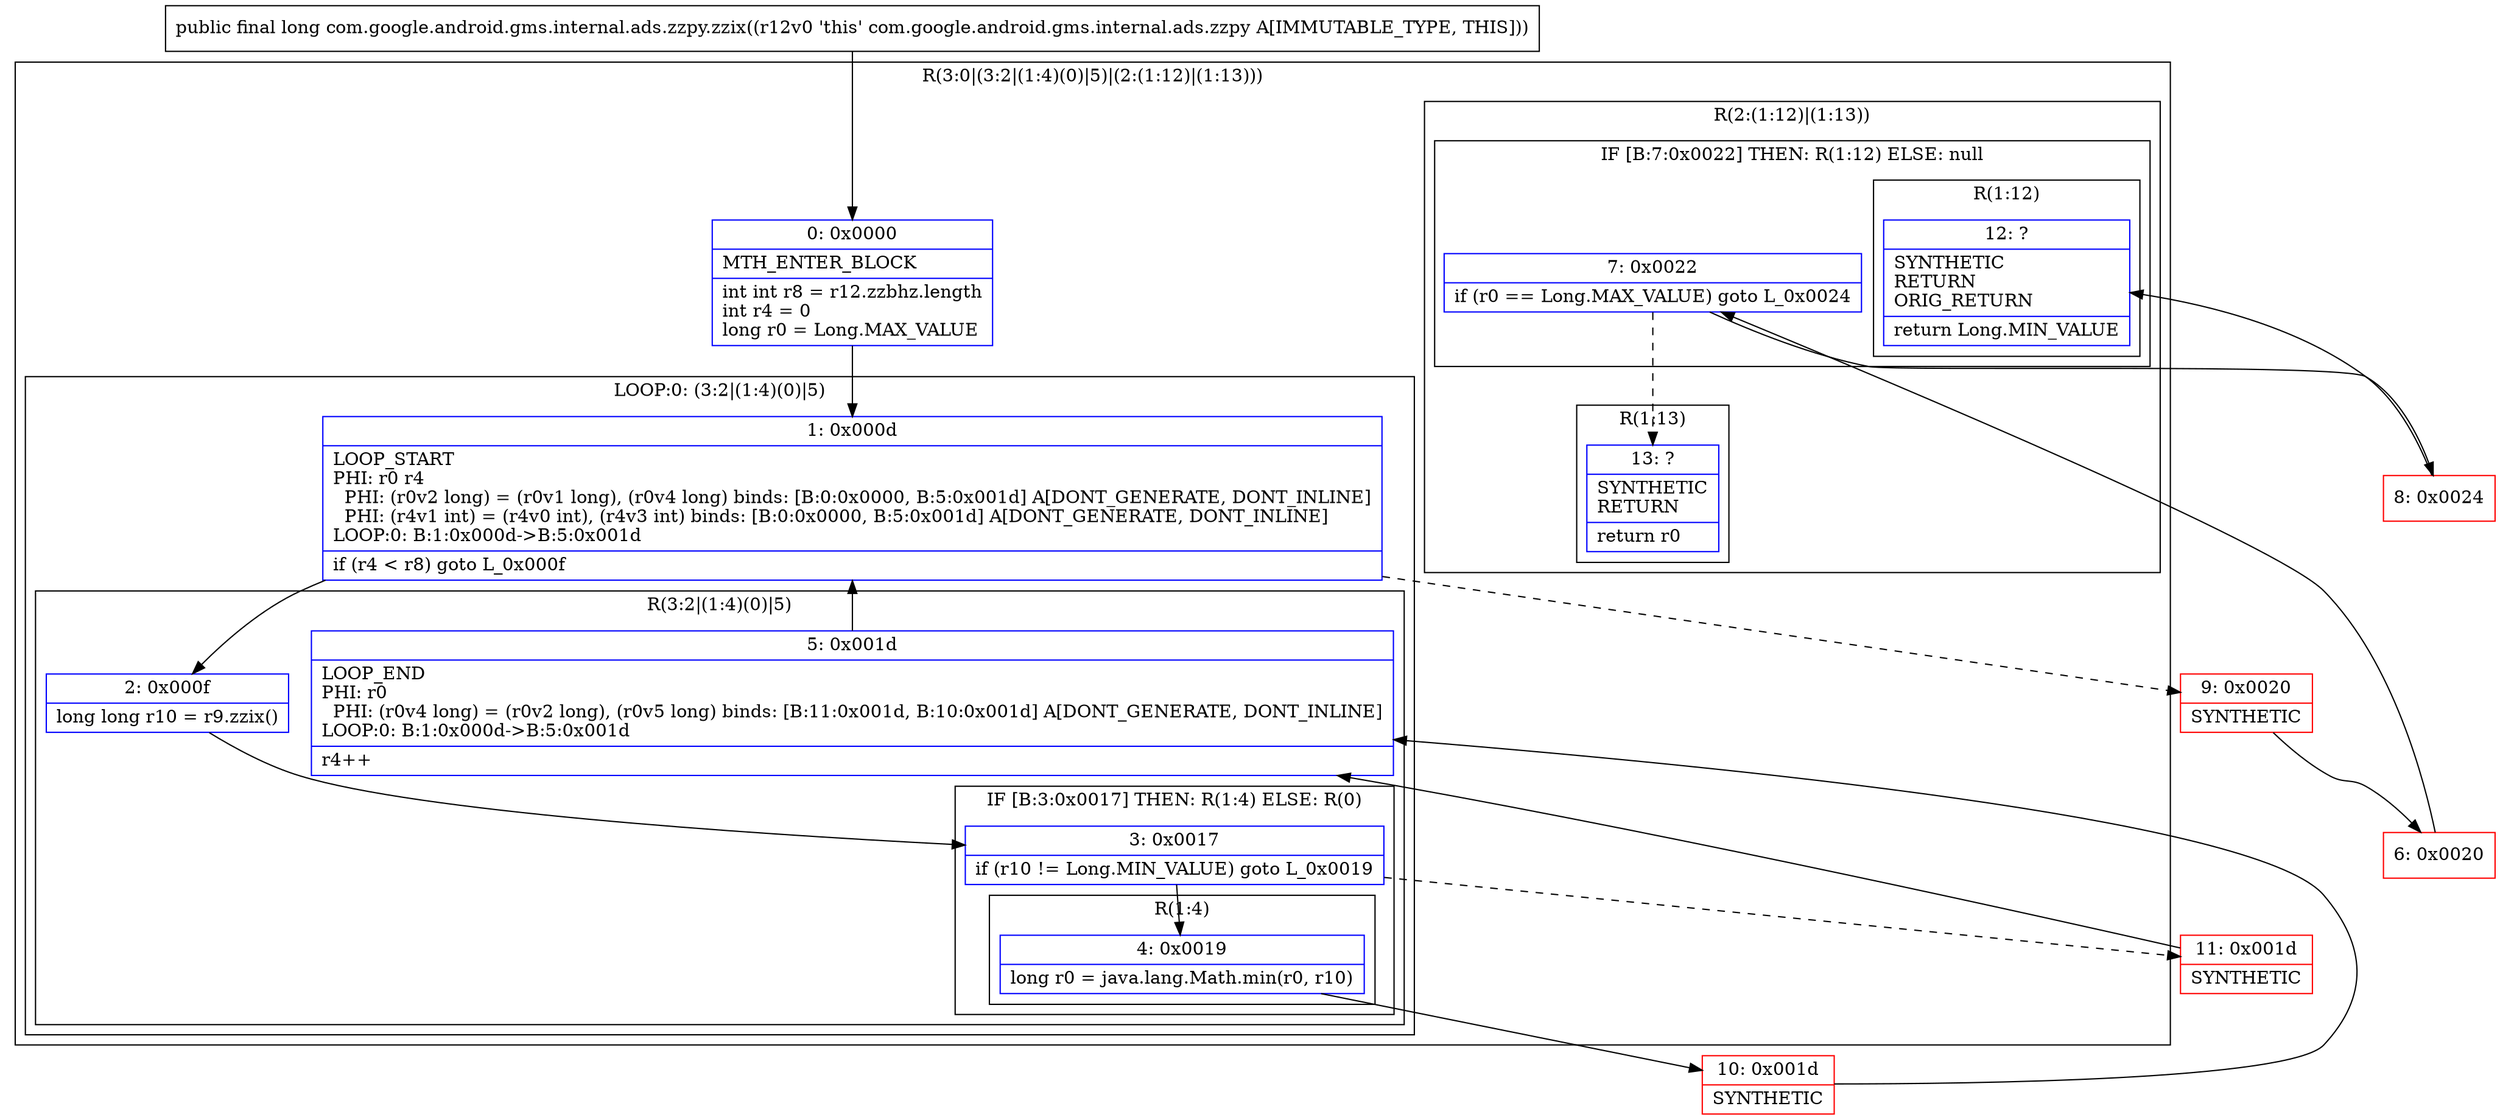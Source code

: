 digraph "CFG forcom.google.android.gms.internal.ads.zzpy.zzix()J" {
subgraph cluster_Region_1465048699 {
label = "R(3:0|(3:2|(1:4)(0)|5)|(2:(1:12)|(1:13)))";
node [shape=record,color=blue];
Node_0 [shape=record,label="{0\:\ 0x0000|MTH_ENTER_BLOCK\l|int int r8 = r12.zzbhz.length\lint r4 = 0\llong r0 = Long.MAX_VALUE\l}"];
subgraph cluster_LoopRegion_597384481 {
label = "LOOP:0: (3:2|(1:4)(0)|5)";
node [shape=record,color=blue];
Node_1 [shape=record,label="{1\:\ 0x000d|LOOP_START\lPHI: r0 r4 \l  PHI: (r0v2 long) = (r0v1 long), (r0v4 long) binds: [B:0:0x0000, B:5:0x001d] A[DONT_GENERATE, DONT_INLINE]\l  PHI: (r4v1 int) = (r4v0 int), (r4v3 int) binds: [B:0:0x0000, B:5:0x001d] A[DONT_GENERATE, DONT_INLINE]\lLOOP:0: B:1:0x000d\-\>B:5:0x001d\l|if (r4 \< r8) goto L_0x000f\l}"];
subgraph cluster_Region_147906796 {
label = "R(3:2|(1:4)(0)|5)";
node [shape=record,color=blue];
Node_2 [shape=record,label="{2\:\ 0x000f|long long r10 = r9.zzix()\l}"];
subgraph cluster_IfRegion_1714870189 {
label = "IF [B:3:0x0017] THEN: R(1:4) ELSE: R(0)";
node [shape=record,color=blue];
Node_3 [shape=record,label="{3\:\ 0x0017|if (r10 != Long.MIN_VALUE) goto L_0x0019\l}"];
subgraph cluster_Region_1047331300 {
label = "R(1:4)";
node [shape=record,color=blue];
Node_4 [shape=record,label="{4\:\ 0x0019|long r0 = java.lang.Math.min(r0, r10)\l}"];
}
subgraph cluster_Region_2120415085 {
label = "R(0)";
node [shape=record,color=blue];
}
}
Node_5 [shape=record,label="{5\:\ 0x001d|LOOP_END\lPHI: r0 \l  PHI: (r0v4 long) = (r0v2 long), (r0v5 long) binds: [B:11:0x001d, B:10:0x001d] A[DONT_GENERATE, DONT_INLINE]\lLOOP:0: B:1:0x000d\-\>B:5:0x001d\l|r4++\l}"];
}
}
subgraph cluster_Region_714953600 {
label = "R(2:(1:12)|(1:13))";
node [shape=record,color=blue];
subgraph cluster_IfRegion_680411024 {
label = "IF [B:7:0x0022] THEN: R(1:12) ELSE: null";
node [shape=record,color=blue];
Node_7 [shape=record,label="{7\:\ 0x0022|if (r0 == Long.MAX_VALUE) goto L_0x0024\l}"];
subgraph cluster_Region_1138893642 {
label = "R(1:12)";
node [shape=record,color=blue];
Node_12 [shape=record,label="{12\:\ ?|SYNTHETIC\lRETURN\lORIG_RETURN\l|return Long.MIN_VALUE\l}"];
}
}
subgraph cluster_Region_1777245692 {
label = "R(1:13)";
node [shape=record,color=blue];
Node_13 [shape=record,label="{13\:\ ?|SYNTHETIC\lRETURN\l|return r0\l}"];
}
}
}
Node_6 [shape=record,color=red,label="{6\:\ 0x0020}"];
Node_8 [shape=record,color=red,label="{8\:\ 0x0024}"];
Node_9 [shape=record,color=red,label="{9\:\ 0x0020|SYNTHETIC\l}"];
Node_10 [shape=record,color=red,label="{10\:\ 0x001d|SYNTHETIC\l}"];
Node_11 [shape=record,color=red,label="{11\:\ 0x001d|SYNTHETIC\l}"];
MethodNode[shape=record,label="{public final long com.google.android.gms.internal.ads.zzpy.zzix((r12v0 'this' com.google.android.gms.internal.ads.zzpy A[IMMUTABLE_TYPE, THIS])) }"];
MethodNode -> Node_0;
Node_0 -> Node_1;
Node_1 -> Node_2;
Node_1 -> Node_9[style=dashed];
Node_2 -> Node_3;
Node_3 -> Node_4;
Node_3 -> Node_11[style=dashed];
Node_4 -> Node_10;
Node_5 -> Node_1;
Node_7 -> Node_8;
Node_7 -> Node_13[style=dashed];
Node_6 -> Node_7;
Node_8 -> Node_12;
Node_9 -> Node_6;
Node_10 -> Node_5;
Node_11 -> Node_5;
}

